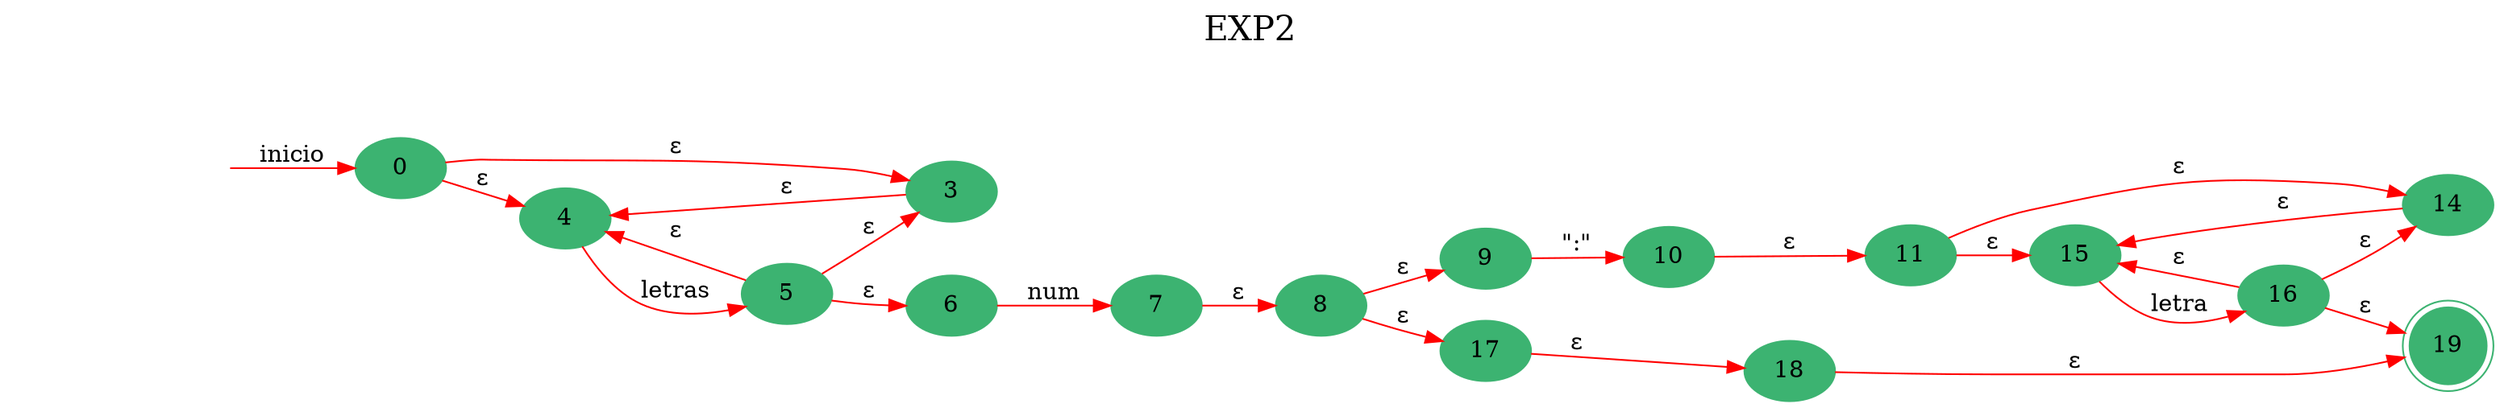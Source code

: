 digraph EXP2 {
	rankdir=LR;
	graph [label="EXP2", labelloc=t, fontsize=20]; 
	node [style = filled,color = mediumseagreen]; 0 4 5 3 4 5 6 7 8 9 10 11 15 16 14 15 16 17 18 19;
	node [shape=circle];
	node [color=midnightblue,fontcolor=white];
	edge [color=red];
	secret_node [style=invis];
	secret_node -> 0 [label="inicio"];
	0 -> 4 [label="ε"];
	0 -> 3 [label="ε"];
	4 -> 5 [label="letras"];
	5 -> 4 [label="ε"];
	5 -> 3 [label="ε"];
	5 -> 6 [label="ε"];
	3 -> 4 [label="ε"];
	6 -> 7 [label="num"];
	7 -> 8 [label="ε"];
	8 -> 17 [label="ε"];
	8 -> 9 [label="ε"];
	9 -> 10 [label="\":\""];
	10 -> 11 [label="ε"];
	11 -> 15 [label="ε"];
	11 -> 14 [label="ε"];
	15 -> 16 [label="letra"];
	16 -> 15 [label="ε"];
	16 -> 14 [label="ε"];
	16 -> 19 [label="ε"];
	14 -> 15 [label="ε"];
	17 -> 18 [label="ε"];
	18 -> 19 [label="ε"];
19[shape=doublecircle]}